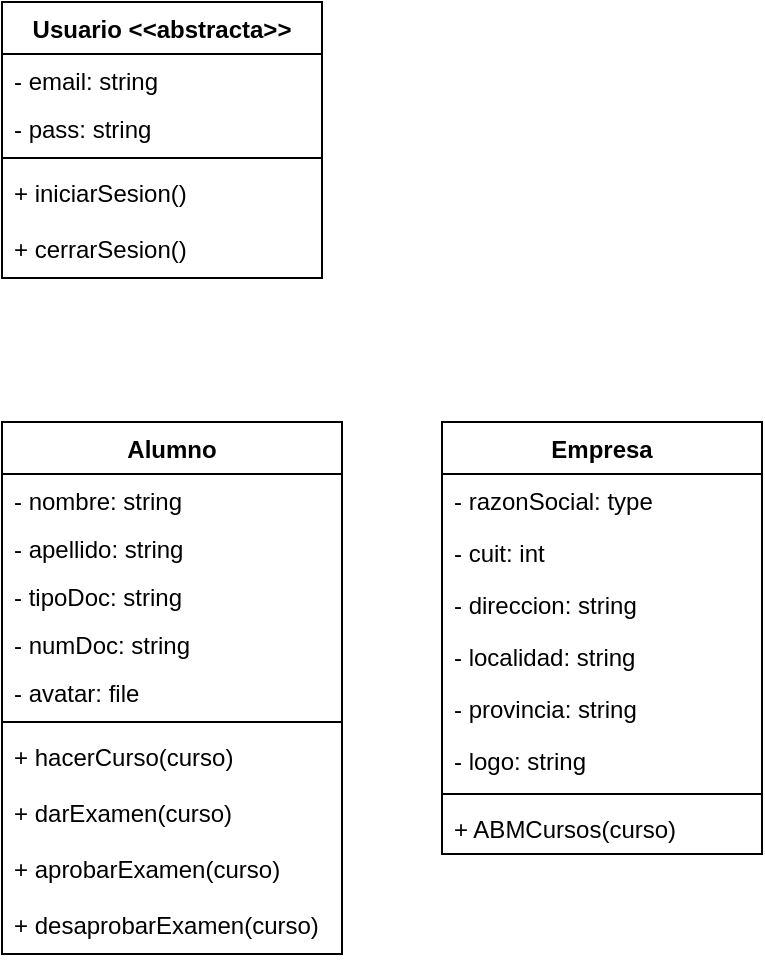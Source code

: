 <mxfile version="12.1.3" type="github" pages="1">
  <diagram id="ks2A7EucgP2BNm0lF7E0" name="Page-1">
    <mxGraphModel dx="1259" dy="555" grid="1" gridSize="10" guides="1" tooltips="1" connect="1" arrows="1" fold="1" page="1" pageScale="1" pageWidth="827" pageHeight="1169" math="0" shadow="0">
      <root>
        <mxCell id="0"/>
        <mxCell id="1" parent="0"/>
        <mxCell id="uocUyu8FgRilAEcmeCP6-1" value="Usuario &lt;&lt;abstracta&gt;&gt;" style="swimlane;fontStyle=1;align=center;verticalAlign=top;childLayout=stackLayout;horizontal=1;startSize=26;horizontalStack=0;resizeParent=1;resizeParentMax=0;resizeLast=0;collapsible=1;marginBottom=0;" vertex="1" parent="1">
          <mxGeometry x="200" y="100" width="160" height="138" as="geometry"/>
        </mxCell>
        <mxCell id="uocUyu8FgRilAEcmeCP6-2" value="- email: string" style="text;strokeColor=none;fillColor=none;align=left;verticalAlign=top;spacingLeft=4;spacingRight=4;overflow=hidden;rotatable=0;points=[[0,0.5],[1,0.5]];portConstraint=eastwest;" vertex="1" parent="uocUyu8FgRilAEcmeCP6-1">
          <mxGeometry y="26" width="160" height="24" as="geometry"/>
        </mxCell>
        <mxCell id="uocUyu8FgRilAEcmeCP6-24" value="- pass: string" style="text;strokeColor=none;fillColor=none;align=left;verticalAlign=top;spacingLeft=4;spacingRight=4;overflow=hidden;rotatable=0;points=[[0,0.5],[1,0.5]];portConstraint=eastwest;" vertex="1" parent="uocUyu8FgRilAEcmeCP6-1">
          <mxGeometry y="50" width="160" height="24" as="geometry"/>
        </mxCell>
        <mxCell id="uocUyu8FgRilAEcmeCP6-3" value="" style="line;strokeWidth=1;fillColor=none;align=left;verticalAlign=middle;spacingTop=-1;spacingLeft=3;spacingRight=3;rotatable=0;labelPosition=right;points=[];portConstraint=eastwest;" vertex="1" parent="uocUyu8FgRilAEcmeCP6-1">
          <mxGeometry y="74" width="160" height="8" as="geometry"/>
        </mxCell>
        <mxCell id="uocUyu8FgRilAEcmeCP6-4" value="+ iniciarSesion()" style="text;strokeColor=none;fillColor=none;align=left;verticalAlign=top;spacingLeft=4;spacingRight=4;overflow=hidden;rotatable=0;points=[[0,0.5],[1,0.5]];portConstraint=eastwest;" vertex="1" parent="uocUyu8FgRilAEcmeCP6-1">
          <mxGeometry y="82" width="160" height="28" as="geometry"/>
        </mxCell>
        <mxCell id="uocUyu8FgRilAEcmeCP6-25" value="+ cerrarSesion()" style="text;strokeColor=none;fillColor=none;align=left;verticalAlign=top;spacingLeft=4;spacingRight=4;overflow=hidden;rotatable=0;points=[[0,0.5],[1,0.5]];portConstraint=eastwest;" vertex="1" parent="uocUyu8FgRilAEcmeCP6-1">
          <mxGeometry y="110" width="160" height="28" as="geometry"/>
        </mxCell>
        <mxCell id="uocUyu8FgRilAEcmeCP6-27" value="Alumno" style="swimlane;fontStyle=1;align=center;verticalAlign=top;childLayout=stackLayout;horizontal=1;startSize=26;horizontalStack=0;resizeParent=1;resizeParentMax=0;resizeLast=0;collapsible=1;marginBottom=0;" vertex="1" parent="1">
          <mxGeometry x="200" y="310" width="170" height="266" as="geometry"/>
        </mxCell>
        <mxCell id="uocUyu8FgRilAEcmeCP6-28" value="- nombre: string" style="text;strokeColor=none;fillColor=none;align=left;verticalAlign=top;spacingLeft=4;spacingRight=4;overflow=hidden;rotatable=0;points=[[0,0.5],[1,0.5]];portConstraint=eastwest;" vertex="1" parent="uocUyu8FgRilAEcmeCP6-27">
          <mxGeometry y="26" width="170" height="24" as="geometry"/>
        </mxCell>
        <mxCell id="uocUyu8FgRilAEcmeCP6-29" value="- apellido: string" style="text;strokeColor=none;fillColor=none;align=left;verticalAlign=top;spacingLeft=4;spacingRight=4;overflow=hidden;rotatable=0;points=[[0,0.5],[1,0.5]];portConstraint=eastwest;" vertex="1" parent="uocUyu8FgRilAEcmeCP6-27">
          <mxGeometry y="50" width="170" height="24" as="geometry"/>
        </mxCell>
        <mxCell id="uocUyu8FgRilAEcmeCP6-33" value="- tipoDoc: string" style="text;strokeColor=none;fillColor=none;align=left;verticalAlign=top;spacingLeft=4;spacingRight=4;overflow=hidden;rotatable=0;points=[[0,0.5],[1,0.5]];portConstraint=eastwest;" vertex="1" parent="uocUyu8FgRilAEcmeCP6-27">
          <mxGeometry y="74" width="170" height="24" as="geometry"/>
        </mxCell>
        <mxCell id="uocUyu8FgRilAEcmeCP6-35" value="- numDoc: string" style="text;strokeColor=none;fillColor=none;align=left;verticalAlign=top;spacingLeft=4;spacingRight=4;overflow=hidden;rotatable=0;points=[[0,0.5],[1,0.5]];portConstraint=eastwest;" vertex="1" parent="uocUyu8FgRilAEcmeCP6-27">
          <mxGeometry y="98" width="170" height="24" as="geometry"/>
        </mxCell>
        <mxCell id="uocUyu8FgRilAEcmeCP6-36" value="- avatar: file" style="text;strokeColor=none;fillColor=none;align=left;verticalAlign=top;spacingLeft=4;spacingRight=4;overflow=hidden;rotatable=0;points=[[0,0.5],[1,0.5]];portConstraint=eastwest;" vertex="1" parent="uocUyu8FgRilAEcmeCP6-27">
          <mxGeometry y="122" width="170" height="24" as="geometry"/>
        </mxCell>
        <mxCell id="uocUyu8FgRilAEcmeCP6-30" value="" style="line;strokeWidth=1;fillColor=none;align=left;verticalAlign=middle;spacingTop=-1;spacingLeft=3;spacingRight=3;rotatable=0;labelPosition=right;points=[];portConstraint=eastwest;" vertex="1" parent="uocUyu8FgRilAEcmeCP6-27">
          <mxGeometry y="146" width="170" height="8" as="geometry"/>
        </mxCell>
        <mxCell id="uocUyu8FgRilAEcmeCP6-31" value="+ hacerCurso(curso)" style="text;strokeColor=none;fillColor=none;align=left;verticalAlign=top;spacingLeft=4;spacingRight=4;overflow=hidden;rotatable=0;points=[[0,0.5],[1,0.5]];portConstraint=eastwest;" vertex="1" parent="uocUyu8FgRilAEcmeCP6-27">
          <mxGeometry y="154" width="170" height="28" as="geometry"/>
        </mxCell>
        <mxCell id="uocUyu8FgRilAEcmeCP6-32" value="+ darExamen(curso)" style="text;strokeColor=none;fillColor=none;align=left;verticalAlign=top;spacingLeft=4;spacingRight=4;overflow=hidden;rotatable=0;points=[[0,0.5],[1,0.5]];portConstraint=eastwest;" vertex="1" parent="uocUyu8FgRilAEcmeCP6-27">
          <mxGeometry y="182" width="170" height="28" as="geometry"/>
        </mxCell>
        <mxCell id="uocUyu8FgRilAEcmeCP6-40" value="+ aprobarExamen(curso)" style="text;strokeColor=none;fillColor=none;align=left;verticalAlign=top;spacingLeft=4;spacingRight=4;overflow=hidden;rotatable=0;points=[[0,0.5],[1,0.5]];portConstraint=eastwest;" vertex="1" parent="uocUyu8FgRilAEcmeCP6-27">
          <mxGeometry y="210" width="170" height="28" as="geometry"/>
        </mxCell>
        <mxCell id="uocUyu8FgRilAEcmeCP6-41" value="+ desaprobarExamen(curso)" style="text;strokeColor=none;fillColor=none;align=left;verticalAlign=top;spacingLeft=4;spacingRight=4;overflow=hidden;rotatable=0;points=[[0,0.5],[1,0.5]];portConstraint=eastwest;" vertex="1" parent="uocUyu8FgRilAEcmeCP6-27">
          <mxGeometry y="238" width="170" height="28" as="geometry"/>
        </mxCell>
        <mxCell id="uocUyu8FgRilAEcmeCP6-49" value="Empresa" style="swimlane;fontStyle=1;align=center;verticalAlign=top;childLayout=stackLayout;horizontal=1;startSize=26;horizontalStack=0;resizeParent=1;resizeParentMax=0;resizeLast=0;collapsible=1;marginBottom=0;" vertex="1" parent="1">
          <mxGeometry x="420" y="310" width="160" height="216" as="geometry"/>
        </mxCell>
        <mxCell id="uocUyu8FgRilAEcmeCP6-50" value="- razonSocial: type" style="text;strokeColor=none;fillColor=none;align=left;verticalAlign=top;spacingLeft=4;spacingRight=4;overflow=hidden;rotatable=0;points=[[0,0.5],[1,0.5]];portConstraint=eastwest;" vertex="1" parent="uocUyu8FgRilAEcmeCP6-49">
          <mxGeometry y="26" width="160" height="26" as="geometry"/>
        </mxCell>
        <mxCell id="uocUyu8FgRilAEcmeCP6-53" value="- cuit: int" style="text;strokeColor=none;fillColor=none;align=left;verticalAlign=top;spacingLeft=4;spacingRight=4;overflow=hidden;rotatable=0;points=[[0,0.5],[1,0.5]];portConstraint=eastwest;" vertex="1" parent="uocUyu8FgRilAEcmeCP6-49">
          <mxGeometry y="52" width="160" height="26" as="geometry"/>
        </mxCell>
        <mxCell id="uocUyu8FgRilAEcmeCP6-54" value="- direccion: string" style="text;strokeColor=none;fillColor=none;align=left;verticalAlign=top;spacingLeft=4;spacingRight=4;overflow=hidden;rotatable=0;points=[[0,0.5],[1,0.5]];portConstraint=eastwest;" vertex="1" parent="uocUyu8FgRilAEcmeCP6-49">
          <mxGeometry y="78" width="160" height="26" as="geometry"/>
        </mxCell>
        <mxCell id="uocUyu8FgRilAEcmeCP6-55" value="- localidad: string" style="text;strokeColor=none;fillColor=none;align=left;verticalAlign=top;spacingLeft=4;spacingRight=4;overflow=hidden;rotatable=0;points=[[0,0.5],[1,0.5]];portConstraint=eastwest;" vertex="1" parent="uocUyu8FgRilAEcmeCP6-49">
          <mxGeometry y="104" width="160" height="26" as="geometry"/>
        </mxCell>
        <mxCell id="uocUyu8FgRilAEcmeCP6-56" value="- provincia: string" style="text;strokeColor=none;fillColor=none;align=left;verticalAlign=top;spacingLeft=4;spacingRight=4;overflow=hidden;rotatable=0;points=[[0,0.5],[1,0.5]];portConstraint=eastwest;" vertex="1" parent="uocUyu8FgRilAEcmeCP6-49">
          <mxGeometry y="130" width="160" height="26" as="geometry"/>
        </mxCell>
        <mxCell id="uocUyu8FgRilAEcmeCP6-61" value="- logo: string" style="text;strokeColor=none;fillColor=none;align=left;verticalAlign=top;spacingLeft=4;spacingRight=4;overflow=hidden;rotatable=0;points=[[0,0.5],[1,0.5]];portConstraint=eastwest;" vertex="1" parent="uocUyu8FgRilAEcmeCP6-49">
          <mxGeometry y="156" width="160" height="26" as="geometry"/>
        </mxCell>
        <mxCell id="uocUyu8FgRilAEcmeCP6-51" value="" style="line;strokeWidth=1;fillColor=none;align=left;verticalAlign=middle;spacingTop=-1;spacingLeft=3;spacingRight=3;rotatable=0;labelPosition=right;points=[];portConstraint=eastwest;" vertex="1" parent="uocUyu8FgRilAEcmeCP6-49">
          <mxGeometry y="182" width="160" height="8" as="geometry"/>
        </mxCell>
        <mxCell id="uocUyu8FgRilAEcmeCP6-52" value="+ ABMCursos(curso)" style="text;strokeColor=none;fillColor=none;align=left;verticalAlign=top;spacingLeft=4;spacingRight=4;overflow=hidden;rotatable=0;points=[[0,0.5],[1,0.5]];portConstraint=eastwest;" vertex="1" parent="uocUyu8FgRilAEcmeCP6-49">
          <mxGeometry y="190" width="160" height="26" as="geometry"/>
        </mxCell>
      </root>
    </mxGraphModel>
  </diagram>
</mxfile>
